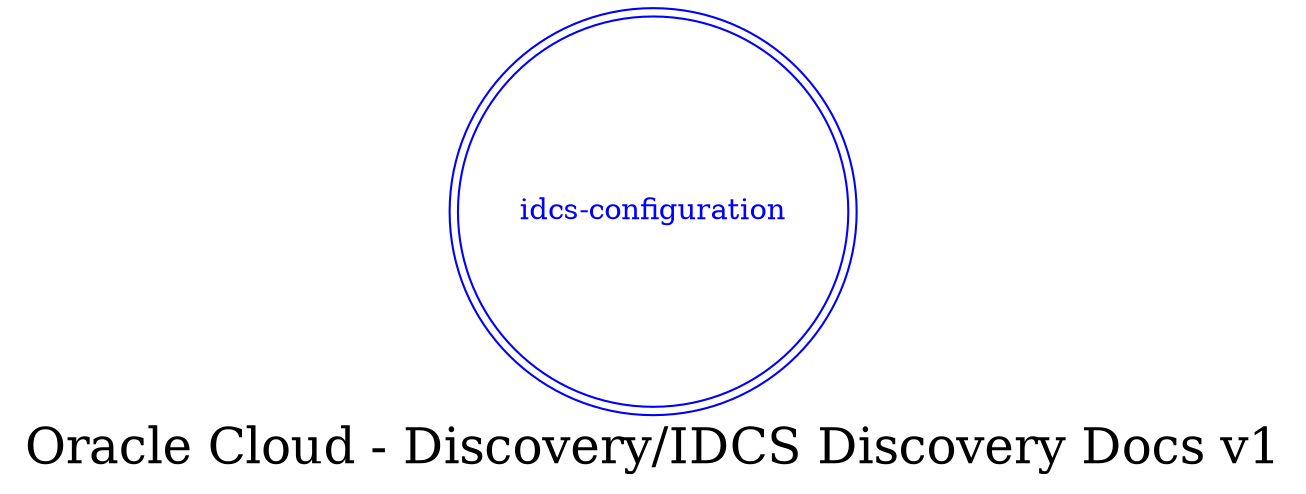digraph LexiconGraph {
graph[label="Oracle Cloud - Discovery/IDCS Discovery Docs v1", fontsize=24]
splines=true
"idcs-configuration" [color=blue, fontcolor=blue, shape=doublecircle]
}
